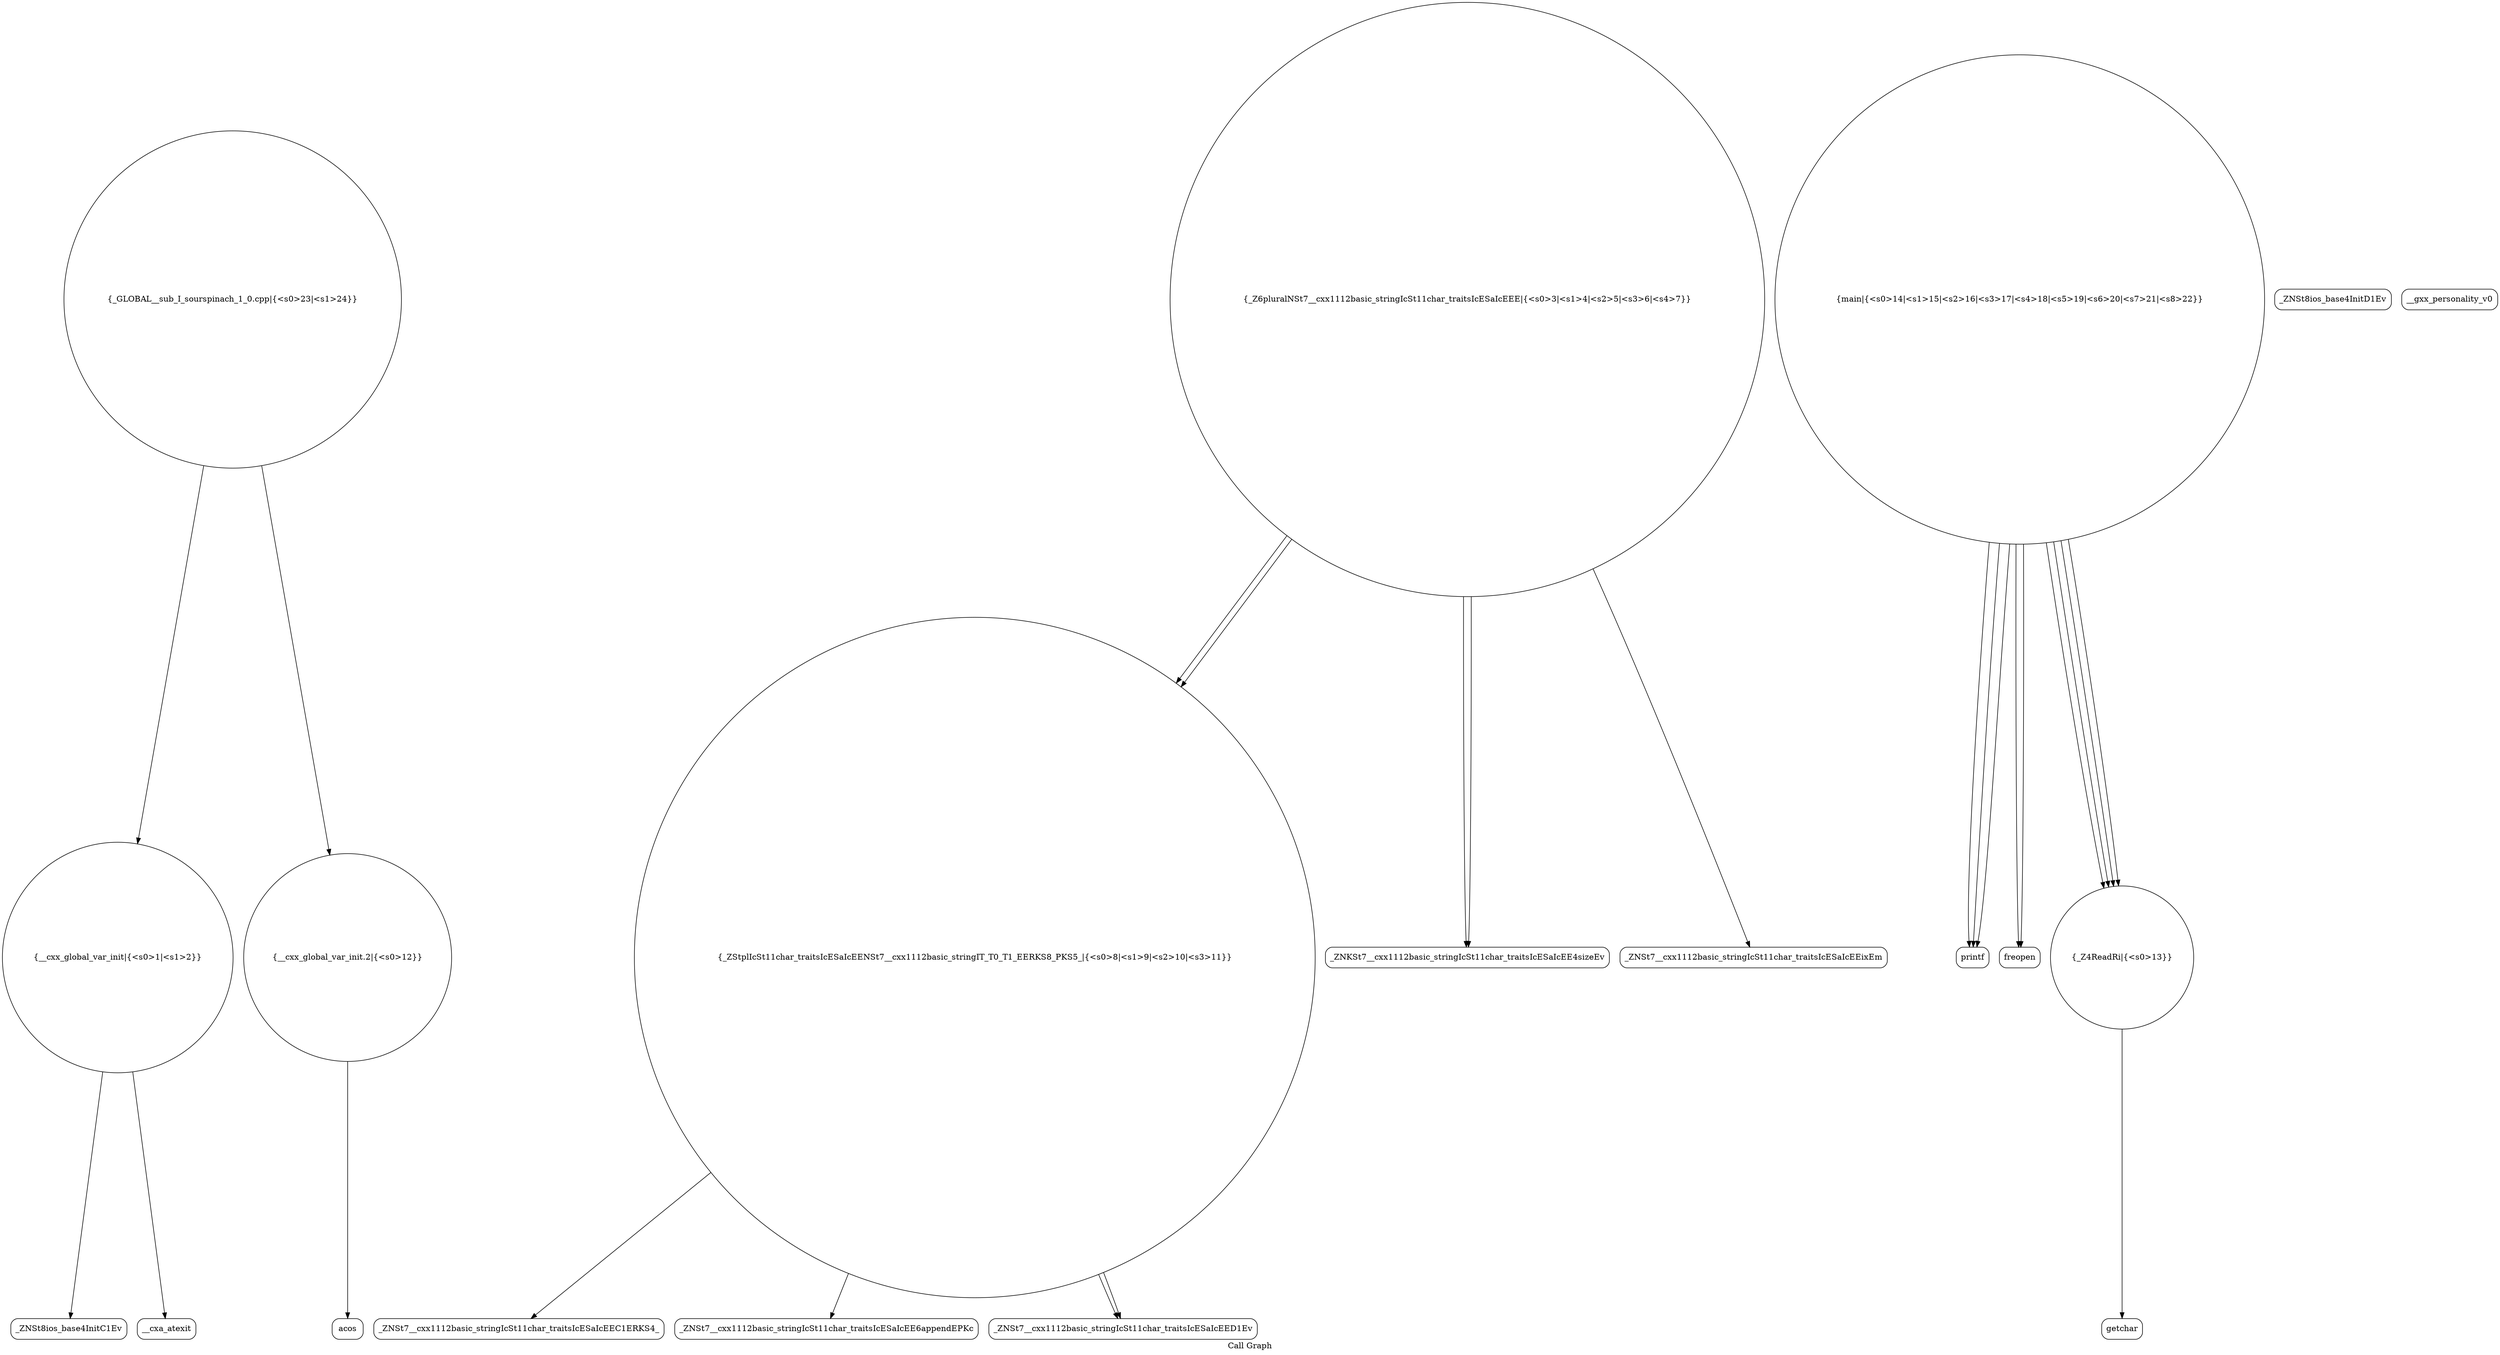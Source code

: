 digraph "Call Graph" {
	label="Call Graph";

	Node0x56279243d5e0 [shape=record,shape=circle,label="{__cxx_global_var_init|{<s0>1|<s1>2}}"];
	Node0x56279243d5e0:s0 -> Node0x56279243da70[color=black];
	Node0x56279243d5e0:s1 -> Node0x56279243db70[color=black];
	Node0x56279243dd70 [shape=record,shape=circle,label="{_ZStplIcSt11char_traitsIcESaIcEENSt7__cxx1112basic_stringIT_T0_T1_EERKS8_PKS5_|{<s0>8|<s1>9|<s2>10|<s3>11}}"];
	Node0x56279243dd70:s0 -> Node0x56279243e170[color=black];
	Node0x56279243dd70:s1 -> Node0x56279243e1f0[color=black];
	Node0x56279243dd70:s2 -> Node0x56279243e2f0[color=black];
	Node0x56279243dd70:s3 -> Node0x56279243e2f0[color=black];
	Node0x56279243e0f0 [shape=record,shape=Mrecord,label="{printf}"];
	Node0x56279243daf0 [shape=record,shape=Mrecord,label="{_ZNSt8ios_base4InitD1Ev}"];
	Node0x56279243de70 [shape=record,shape=Mrecord,label="{acos}"];
	Node0x56279243e1f0 [shape=record,shape=Mrecord,label="{_ZNSt7__cxx1112basic_stringIcSt11char_traitsIcESaIcEE6appendEPKc}"];
	Node0x56279243dbf0 [shape=record,shape=circle,label="{_Z6pluralNSt7__cxx1112basic_stringIcSt11char_traitsIcESaIcEEE|{<s0>3|<s1>4|<s2>5|<s3>6|<s4>7}}"];
	Node0x56279243dbf0:s0 -> Node0x56279243dc70[color=black];
	Node0x56279243dbf0:s1 -> Node0x56279243dc70[color=black];
	Node0x56279243dbf0:s2 -> Node0x56279243dcf0[color=black];
	Node0x56279243dbf0:s3 -> Node0x56279243dd70[color=black];
	Node0x56279243dbf0:s4 -> Node0x56279243dd70[color=black];
	Node0x56279243df70 [shape=record,shape=Mrecord,label="{getchar}"];
	Node0x56279243e2f0 [shape=record,shape=Mrecord,label="{_ZNSt7__cxx1112basic_stringIcSt11char_traitsIcESaIcEED1Ev}"];
	Node0x56279243dcf0 [shape=record,shape=Mrecord,label="{_ZNSt7__cxx1112basic_stringIcSt11char_traitsIcESaIcEEixEm}"];
	Node0x56279243e070 [shape=record,shape=Mrecord,label="{freopen}"];
	Node0x56279243da70 [shape=record,shape=Mrecord,label="{_ZNSt8ios_base4InitC1Ev}"];
	Node0x56279243ddf0 [shape=record,shape=circle,label="{__cxx_global_var_init.2|{<s0>12}}"];
	Node0x56279243ddf0:s0 -> Node0x56279243de70[color=black];
	Node0x56279243e170 [shape=record,shape=Mrecord,label="{_ZNSt7__cxx1112basic_stringIcSt11char_traitsIcESaIcEEC1ERKS4_}"];
	Node0x56279243db70 [shape=record,shape=Mrecord,label="{__cxa_atexit}"];
	Node0x56279243def0 [shape=record,shape=circle,label="{_Z4ReadRi|{<s0>13}}"];
	Node0x56279243def0:s0 -> Node0x56279243df70[color=black];
	Node0x56279243e270 [shape=record,shape=Mrecord,label="{__gxx_personality_v0}"];
	Node0x56279243dc70 [shape=record,shape=Mrecord,label="{_ZNKSt7__cxx1112basic_stringIcSt11char_traitsIcESaIcEE4sizeEv}"];
	Node0x56279243dff0 [shape=record,shape=circle,label="{main|{<s0>14|<s1>15|<s2>16|<s3>17|<s4>18|<s5>19|<s6>20|<s7>21|<s8>22}}"];
	Node0x56279243dff0:s0 -> Node0x56279243e070[color=black];
	Node0x56279243dff0:s1 -> Node0x56279243e070[color=black];
	Node0x56279243dff0:s2 -> Node0x56279243def0[color=black];
	Node0x56279243dff0:s3 -> Node0x56279243e0f0[color=black];
	Node0x56279243dff0:s4 -> Node0x56279243def0[color=black];
	Node0x56279243dff0:s5 -> Node0x56279243def0[color=black];
	Node0x56279243dff0:s6 -> Node0x56279243def0[color=black];
	Node0x56279243dff0:s7 -> Node0x56279243e0f0[color=black];
	Node0x56279243dff0:s8 -> Node0x56279243e0f0[color=black];
	Node0x56279243e370 [shape=record,shape=circle,label="{_GLOBAL__sub_I_sourspinach_1_0.cpp|{<s0>23|<s1>24}}"];
	Node0x56279243e370:s0 -> Node0x56279243d5e0[color=black];
	Node0x56279243e370:s1 -> Node0x56279243ddf0[color=black];
}

